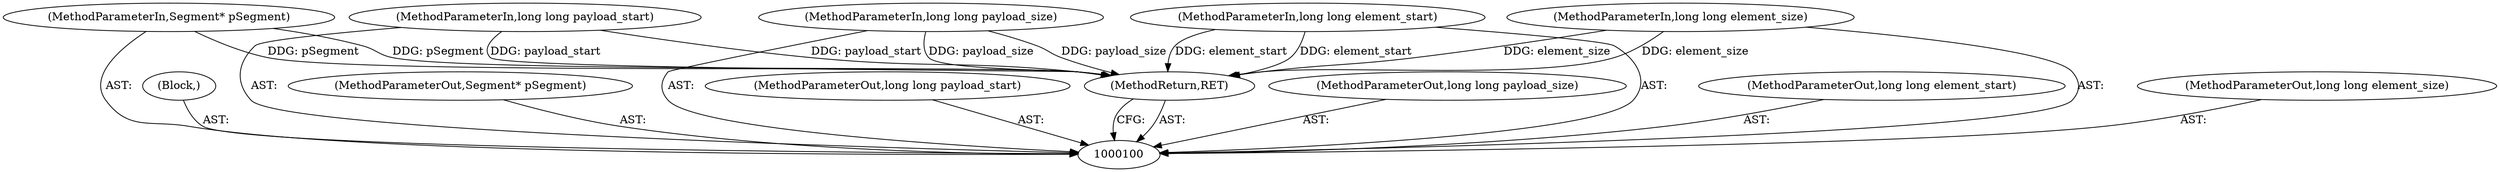 digraph "1_Android_04839626ed859623901ebd3a5fd483982186b59d_5" {
"1000107" [label="(MethodReturn,RET)"];
"1000106" [label="(Block,)"];
"1000101" [label="(MethodParameterIn,Segment* pSegment)"];
"1000113" [label="(MethodParameterOut,Segment* pSegment)"];
"1000102" [label="(MethodParameterIn,long long payload_start)"];
"1000114" [label="(MethodParameterOut,long long payload_start)"];
"1000103" [label="(MethodParameterIn,long long payload_size)"];
"1000115" [label="(MethodParameterOut,long long payload_size)"];
"1000104" [label="(MethodParameterIn,long long element_start)"];
"1000116" [label="(MethodParameterOut,long long element_start)"];
"1000105" [label="(MethodParameterIn,long long element_size)"];
"1000117" [label="(MethodParameterOut,long long element_size)"];
"1000107" -> "1000100"  [label="AST: "];
"1000107" -> "1000100"  [label="CFG: "];
"1000104" -> "1000107"  [label="DDG: element_start"];
"1000105" -> "1000107"  [label="DDG: element_size"];
"1000103" -> "1000107"  [label="DDG: payload_size"];
"1000102" -> "1000107"  [label="DDG: payload_start"];
"1000101" -> "1000107"  [label="DDG: pSegment"];
"1000106" -> "1000100"  [label="AST: "];
"1000101" -> "1000100"  [label="AST: "];
"1000101" -> "1000107"  [label="DDG: pSegment"];
"1000113" -> "1000100"  [label="AST: "];
"1000102" -> "1000100"  [label="AST: "];
"1000102" -> "1000107"  [label="DDG: payload_start"];
"1000114" -> "1000100"  [label="AST: "];
"1000103" -> "1000100"  [label="AST: "];
"1000103" -> "1000107"  [label="DDG: payload_size"];
"1000115" -> "1000100"  [label="AST: "];
"1000104" -> "1000100"  [label="AST: "];
"1000104" -> "1000107"  [label="DDG: element_start"];
"1000116" -> "1000100"  [label="AST: "];
"1000105" -> "1000100"  [label="AST: "];
"1000105" -> "1000107"  [label="DDG: element_size"];
"1000117" -> "1000100"  [label="AST: "];
}
